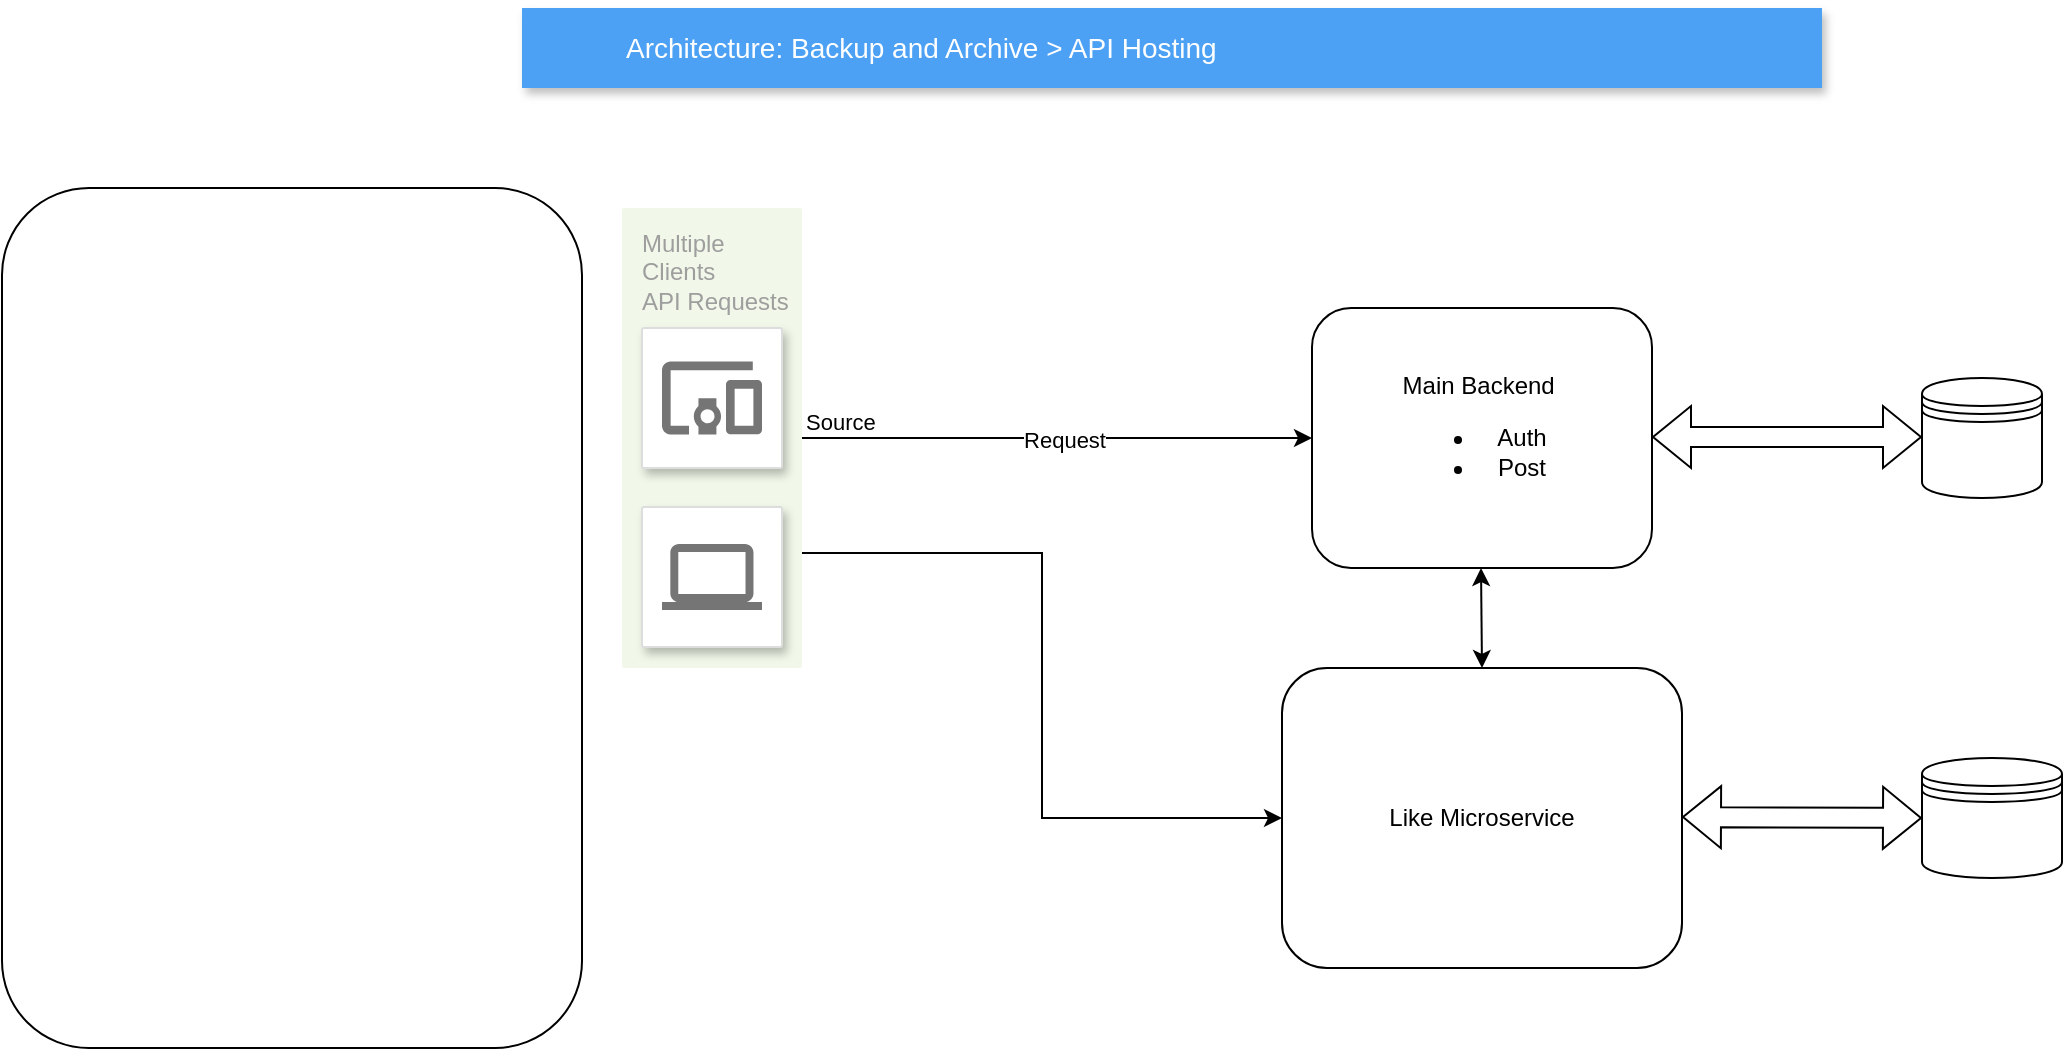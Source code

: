 <mxfile version="21.6.8" type="github">
  <diagram id="f106602c-feb2-e66a-4537-3a34d633f6aa" name="Page-1">
    <mxGraphModel dx="1050" dy="579" grid="1" gridSize="10" guides="1" tooltips="1" connect="1" arrows="1" fold="1" page="1" pageScale="1" pageWidth="1169" pageHeight="827" background="none" math="0" shadow="0">
      <root>
        <mxCell id="0" />
        <mxCell id="1" parent="0" />
        <mxCell id="0VkP1Kj4bZg9W5dtAvib-1011" style="edgeStyle=orthogonalEdgeStyle;rounded=0;orthogonalLoop=1;jettySize=auto;html=1;exitX=1;exitY=0.75;exitDx=0;exitDy=0;entryX=0;entryY=0.5;entryDx=0;entryDy=0;" edge="1" parent="1" source="997" target="0VkP1Kj4bZg9W5dtAvib-1010">
          <mxGeometry relative="1" as="geometry" />
        </mxCell>
        <mxCell id="997" value="Multiple&lt;br&gt;Clients&lt;br&gt;API Requests&lt;br&gt;" style="rounded=1;absoluteArcSize=1;arcSize=2;html=1;strokeColor=none;gradientColor=none;shadow=0;dashed=0;fontSize=12;fontColor=#9E9E9E;align=left;verticalAlign=top;spacing=10;spacingTop=-4;fillColor=#F1F8E9;" parent="1" vertex="1">
          <mxGeometry x="310" y="140" width="90" height="230" as="geometry" />
        </mxCell>
        <mxCell id="818" value="Architecture: Backup and Archive &amp;gt; API Hosting" style="fillColor=#4DA1F5;strokeColor=none;shadow=1;gradientColor=none;fontSize=14;align=left;spacingLeft=50;fontColor=#ffffff;html=1;" parent="1" vertex="1">
          <mxGeometry x="260" y="40" width="650" height="40" as="geometry" />
        </mxCell>
        <mxCell id="985" value="" style="strokeColor=#dddddd;fillColor=#ffffff;shadow=1;strokeWidth=1;rounded=1;absoluteArcSize=1;arcSize=2;labelPosition=center;verticalLabelPosition=middle;align=center;verticalAlign=bottom;spacingLeft=0;fontColor=#999999;fontSize=12;whiteSpace=wrap;spacingBottom=2;html=1;" parent="1" vertex="1">
          <mxGeometry x="320" y="200" width="70" height="70" as="geometry" />
        </mxCell>
        <mxCell id="986" value="" style="dashed=0;connectable=0;html=1;fillColor=#757575;strokeColor=none;shape=mxgraph.gcp2.mobile_devices;part=1;" parent="985" vertex="1">
          <mxGeometry x="0.5" width="50" height="36.5" relative="1" as="geometry">
            <mxPoint x="-25" y="16.75" as="offset" />
          </mxGeometry>
        </mxCell>
        <mxCell id="987" value="" style="strokeColor=#dddddd;fillColor=#ffffff;shadow=1;strokeWidth=1;rounded=1;absoluteArcSize=1;arcSize=2;labelPosition=center;verticalLabelPosition=middle;align=center;verticalAlign=bottom;spacingLeft=0;fontColor=#999999;fontSize=12;whiteSpace=wrap;spacingBottom=2;html=1;" parent="1" vertex="1">
          <mxGeometry x="320" y="289.5" width="70" height="70" as="geometry" />
        </mxCell>
        <mxCell id="988" value="" style="dashed=0;connectable=0;html=1;fillColor=#757575;strokeColor=none;shape=mxgraph.gcp2.laptop;part=1;" parent="987" vertex="1">
          <mxGeometry x="0.5" width="50" height="33" relative="1" as="geometry">
            <mxPoint x="-25" y="18.5" as="offset" />
          </mxGeometry>
        </mxCell>
        <mxCell id="0VkP1Kj4bZg9W5dtAvib-1003" value="" style="endArrow=classic;html=1;rounded=0;exitX=1;exitY=0.5;exitDx=0;exitDy=0;" edge="1" parent="1" source="997" target="0VkP1Kj4bZg9W5dtAvib-1006">
          <mxGeometry relative="1" as="geometry">
            <mxPoint x="460" y="300" as="sourcePoint" />
            <mxPoint x="440" y="255" as="targetPoint" />
          </mxGeometry>
        </mxCell>
        <mxCell id="0VkP1Kj4bZg9W5dtAvib-1004" value="Label" style="edgeLabel;resizable=0;html=1;align=center;verticalAlign=middle;" connectable="0" vertex="1" parent="0VkP1Kj4bZg9W5dtAvib-1003">
          <mxGeometry relative="1" as="geometry" />
        </mxCell>
        <mxCell id="0VkP1Kj4bZg9W5dtAvib-1005" value="Source" style="edgeLabel;resizable=0;html=1;align=left;verticalAlign=bottom;" connectable="0" vertex="1" parent="0VkP1Kj4bZg9W5dtAvib-1003">
          <mxGeometry x="-1" relative="1" as="geometry" />
        </mxCell>
        <mxCell id="0VkP1Kj4bZg9W5dtAvib-1009" value="Request" style="edgeLabel;html=1;align=center;verticalAlign=middle;resizable=0;points=[];" vertex="1" connectable="0" parent="0VkP1Kj4bZg9W5dtAvib-1003">
          <mxGeometry x="0.023" y="-1" relative="1" as="geometry">
            <mxPoint as="offset" />
          </mxGeometry>
        </mxCell>
        <mxCell id="0VkP1Kj4bZg9W5dtAvib-1006" value="Main Backend&amp;nbsp;&lt;br&gt;&lt;ul&gt;&lt;li&gt;Auth&lt;/li&gt;&lt;li&gt;Post&lt;/li&gt;&lt;/ul&gt;" style="rounded=1;whiteSpace=wrap;html=1;fillColor=default;glass=0;" vertex="1" parent="1">
          <mxGeometry x="655" y="190" width="170" height="130" as="geometry" />
        </mxCell>
        <mxCell id="0VkP1Kj4bZg9W5dtAvib-1007" value="" style="rounded=1;whiteSpace=wrap;html=1;fillColor=none;" vertex="1" parent="1">
          <mxGeometry y="130" width="290" height="430" as="geometry" />
        </mxCell>
        <mxCell id="0VkP1Kj4bZg9W5dtAvib-1010" value="Like Microservice" style="rounded=1;whiteSpace=wrap;html=1;fillColor=default;" vertex="1" parent="1">
          <mxGeometry x="640" y="370" width="200" height="150" as="geometry" />
        </mxCell>
        <mxCell id="0VkP1Kj4bZg9W5dtAvib-1019" value="" style="endArrow=classic;startArrow=classic;html=1;rounded=0;" edge="1" parent="1">
          <mxGeometry width="50" height="50" relative="1" as="geometry">
            <mxPoint x="740" y="370" as="sourcePoint" />
            <mxPoint x="739.5" y="320" as="targetPoint" />
            <Array as="points" />
          </mxGeometry>
        </mxCell>
        <mxCell id="0VkP1Kj4bZg9W5dtAvib-1022" value="" style="shape=datastore;whiteSpace=wrap;html=1;" vertex="1" parent="1">
          <mxGeometry x="960" y="415" width="70" height="60" as="geometry" />
        </mxCell>
        <mxCell id="0VkP1Kj4bZg9W5dtAvib-1023" value="" style="shape=datastore;whiteSpace=wrap;html=1;" vertex="1" parent="1">
          <mxGeometry x="960" y="225" width="60" height="60" as="geometry" />
        </mxCell>
        <mxCell id="0VkP1Kj4bZg9W5dtAvib-1024" value="" style="shape=flexArrow;endArrow=classic;startArrow=classic;html=1;rounded=0;" edge="1" parent="1">
          <mxGeometry width="100" height="100" relative="1" as="geometry">
            <mxPoint x="825" y="254.5" as="sourcePoint" />
            <mxPoint x="960" y="254.5" as="targetPoint" />
            <Array as="points" />
          </mxGeometry>
        </mxCell>
        <mxCell id="0VkP1Kj4bZg9W5dtAvib-1025" value="" style="shape=flexArrow;endArrow=classic;startArrow=classic;html=1;rounded=0;entryX=0;entryY=0.5;entryDx=0;entryDy=0;" edge="1" parent="1" target="0VkP1Kj4bZg9W5dtAvib-1022">
          <mxGeometry width="100" height="100" relative="1" as="geometry">
            <mxPoint x="840" y="444.5" as="sourcePoint" />
            <mxPoint x="950" y="445" as="targetPoint" />
            <Array as="points" />
          </mxGeometry>
        </mxCell>
      </root>
    </mxGraphModel>
  </diagram>
</mxfile>
